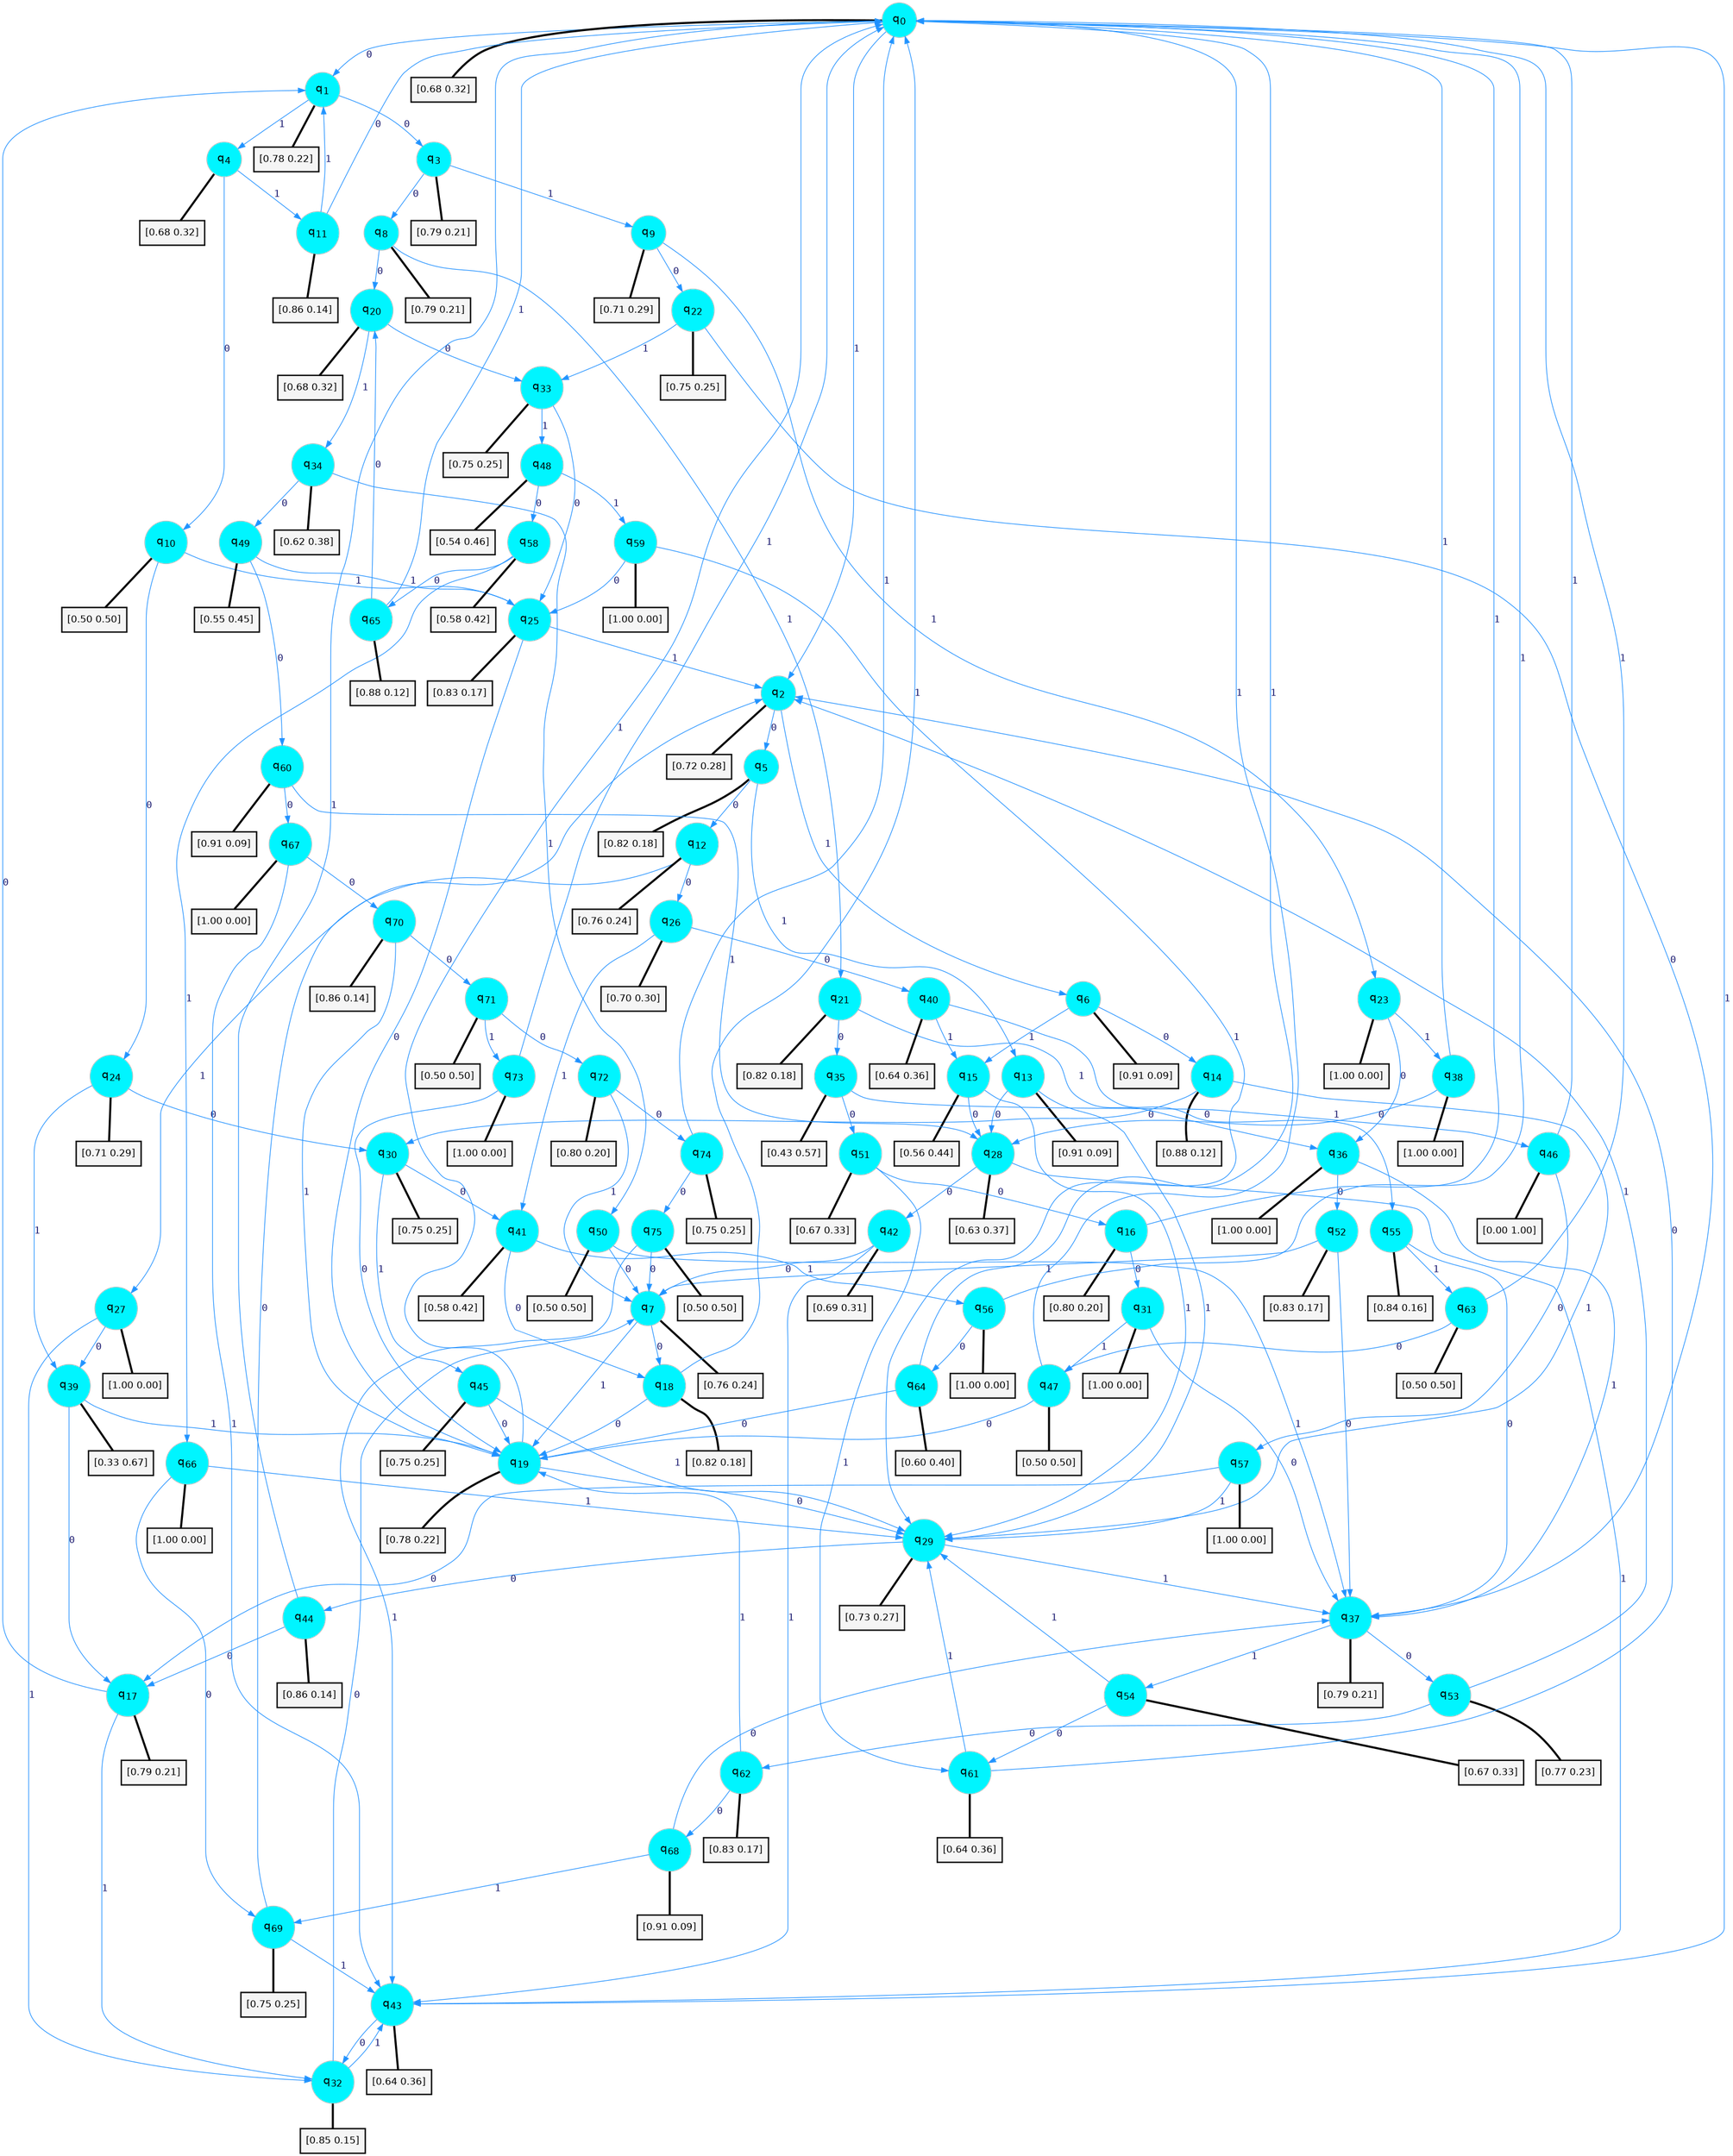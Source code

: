 digraph G {
graph [
bgcolor=transparent, dpi=300, rankdir=TD, size="40,25"];
node [
color=gray, fillcolor=turquoise1, fontcolor=black, fontname=Helvetica, fontsize=16, fontweight=bold, shape=circle, style=filled];
edge [
arrowsize=1, color=dodgerblue1, fontcolor=midnightblue, fontname=courier, fontweight=bold, penwidth=1, style=solid, weight=20];
0[label=<q<SUB>0</SUB>>];
1[label=<q<SUB>1</SUB>>];
2[label=<q<SUB>2</SUB>>];
3[label=<q<SUB>3</SUB>>];
4[label=<q<SUB>4</SUB>>];
5[label=<q<SUB>5</SUB>>];
6[label=<q<SUB>6</SUB>>];
7[label=<q<SUB>7</SUB>>];
8[label=<q<SUB>8</SUB>>];
9[label=<q<SUB>9</SUB>>];
10[label=<q<SUB>10</SUB>>];
11[label=<q<SUB>11</SUB>>];
12[label=<q<SUB>12</SUB>>];
13[label=<q<SUB>13</SUB>>];
14[label=<q<SUB>14</SUB>>];
15[label=<q<SUB>15</SUB>>];
16[label=<q<SUB>16</SUB>>];
17[label=<q<SUB>17</SUB>>];
18[label=<q<SUB>18</SUB>>];
19[label=<q<SUB>19</SUB>>];
20[label=<q<SUB>20</SUB>>];
21[label=<q<SUB>21</SUB>>];
22[label=<q<SUB>22</SUB>>];
23[label=<q<SUB>23</SUB>>];
24[label=<q<SUB>24</SUB>>];
25[label=<q<SUB>25</SUB>>];
26[label=<q<SUB>26</SUB>>];
27[label=<q<SUB>27</SUB>>];
28[label=<q<SUB>28</SUB>>];
29[label=<q<SUB>29</SUB>>];
30[label=<q<SUB>30</SUB>>];
31[label=<q<SUB>31</SUB>>];
32[label=<q<SUB>32</SUB>>];
33[label=<q<SUB>33</SUB>>];
34[label=<q<SUB>34</SUB>>];
35[label=<q<SUB>35</SUB>>];
36[label=<q<SUB>36</SUB>>];
37[label=<q<SUB>37</SUB>>];
38[label=<q<SUB>38</SUB>>];
39[label=<q<SUB>39</SUB>>];
40[label=<q<SUB>40</SUB>>];
41[label=<q<SUB>41</SUB>>];
42[label=<q<SUB>42</SUB>>];
43[label=<q<SUB>43</SUB>>];
44[label=<q<SUB>44</SUB>>];
45[label=<q<SUB>45</SUB>>];
46[label=<q<SUB>46</SUB>>];
47[label=<q<SUB>47</SUB>>];
48[label=<q<SUB>48</SUB>>];
49[label=<q<SUB>49</SUB>>];
50[label=<q<SUB>50</SUB>>];
51[label=<q<SUB>51</SUB>>];
52[label=<q<SUB>52</SUB>>];
53[label=<q<SUB>53</SUB>>];
54[label=<q<SUB>54</SUB>>];
55[label=<q<SUB>55</SUB>>];
56[label=<q<SUB>56</SUB>>];
57[label=<q<SUB>57</SUB>>];
58[label=<q<SUB>58</SUB>>];
59[label=<q<SUB>59</SUB>>];
60[label=<q<SUB>60</SUB>>];
61[label=<q<SUB>61</SUB>>];
62[label=<q<SUB>62</SUB>>];
63[label=<q<SUB>63</SUB>>];
64[label=<q<SUB>64</SUB>>];
65[label=<q<SUB>65</SUB>>];
66[label=<q<SUB>66</SUB>>];
67[label=<q<SUB>67</SUB>>];
68[label=<q<SUB>68</SUB>>];
69[label=<q<SUB>69</SUB>>];
70[label=<q<SUB>70</SUB>>];
71[label=<q<SUB>71</SUB>>];
72[label=<q<SUB>72</SUB>>];
73[label=<q<SUB>73</SUB>>];
74[label=<q<SUB>74</SUB>>];
75[label=<q<SUB>75</SUB>>];
76[label="[0.68 0.32]", shape=box,fontcolor=black, fontname=Helvetica, fontsize=14, penwidth=2, fillcolor=whitesmoke,color=black];
77[label="[0.78 0.22]", shape=box,fontcolor=black, fontname=Helvetica, fontsize=14, penwidth=2, fillcolor=whitesmoke,color=black];
78[label="[0.72 0.28]", shape=box,fontcolor=black, fontname=Helvetica, fontsize=14, penwidth=2, fillcolor=whitesmoke,color=black];
79[label="[0.79 0.21]", shape=box,fontcolor=black, fontname=Helvetica, fontsize=14, penwidth=2, fillcolor=whitesmoke,color=black];
80[label="[0.68 0.32]", shape=box,fontcolor=black, fontname=Helvetica, fontsize=14, penwidth=2, fillcolor=whitesmoke,color=black];
81[label="[0.82 0.18]", shape=box,fontcolor=black, fontname=Helvetica, fontsize=14, penwidth=2, fillcolor=whitesmoke,color=black];
82[label="[0.91 0.09]", shape=box,fontcolor=black, fontname=Helvetica, fontsize=14, penwidth=2, fillcolor=whitesmoke,color=black];
83[label="[0.76 0.24]", shape=box,fontcolor=black, fontname=Helvetica, fontsize=14, penwidth=2, fillcolor=whitesmoke,color=black];
84[label="[0.79 0.21]", shape=box,fontcolor=black, fontname=Helvetica, fontsize=14, penwidth=2, fillcolor=whitesmoke,color=black];
85[label="[0.71 0.29]", shape=box,fontcolor=black, fontname=Helvetica, fontsize=14, penwidth=2, fillcolor=whitesmoke,color=black];
86[label="[0.50 0.50]", shape=box,fontcolor=black, fontname=Helvetica, fontsize=14, penwidth=2, fillcolor=whitesmoke,color=black];
87[label="[0.86 0.14]", shape=box,fontcolor=black, fontname=Helvetica, fontsize=14, penwidth=2, fillcolor=whitesmoke,color=black];
88[label="[0.76 0.24]", shape=box,fontcolor=black, fontname=Helvetica, fontsize=14, penwidth=2, fillcolor=whitesmoke,color=black];
89[label="[0.91 0.09]", shape=box,fontcolor=black, fontname=Helvetica, fontsize=14, penwidth=2, fillcolor=whitesmoke,color=black];
90[label="[0.88 0.12]", shape=box,fontcolor=black, fontname=Helvetica, fontsize=14, penwidth=2, fillcolor=whitesmoke,color=black];
91[label="[0.56 0.44]", shape=box,fontcolor=black, fontname=Helvetica, fontsize=14, penwidth=2, fillcolor=whitesmoke,color=black];
92[label="[0.80 0.20]", shape=box,fontcolor=black, fontname=Helvetica, fontsize=14, penwidth=2, fillcolor=whitesmoke,color=black];
93[label="[0.79 0.21]", shape=box,fontcolor=black, fontname=Helvetica, fontsize=14, penwidth=2, fillcolor=whitesmoke,color=black];
94[label="[0.82 0.18]", shape=box,fontcolor=black, fontname=Helvetica, fontsize=14, penwidth=2, fillcolor=whitesmoke,color=black];
95[label="[0.78 0.22]", shape=box,fontcolor=black, fontname=Helvetica, fontsize=14, penwidth=2, fillcolor=whitesmoke,color=black];
96[label="[0.68 0.32]", shape=box,fontcolor=black, fontname=Helvetica, fontsize=14, penwidth=2, fillcolor=whitesmoke,color=black];
97[label="[0.82 0.18]", shape=box,fontcolor=black, fontname=Helvetica, fontsize=14, penwidth=2, fillcolor=whitesmoke,color=black];
98[label="[0.75 0.25]", shape=box,fontcolor=black, fontname=Helvetica, fontsize=14, penwidth=2, fillcolor=whitesmoke,color=black];
99[label="[1.00 0.00]", shape=box,fontcolor=black, fontname=Helvetica, fontsize=14, penwidth=2, fillcolor=whitesmoke,color=black];
100[label="[0.71 0.29]", shape=box,fontcolor=black, fontname=Helvetica, fontsize=14, penwidth=2, fillcolor=whitesmoke,color=black];
101[label="[0.83 0.17]", shape=box,fontcolor=black, fontname=Helvetica, fontsize=14, penwidth=2, fillcolor=whitesmoke,color=black];
102[label="[0.70 0.30]", shape=box,fontcolor=black, fontname=Helvetica, fontsize=14, penwidth=2, fillcolor=whitesmoke,color=black];
103[label="[1.00 0.00]", shape=box,fontcolor=black, fontname=Helvetica, fontsize=14, penwidth=2, fillcolor=whitesmoke,color=black];
104[label="[0.63 0.37]", shape=box,fontcolor=black, fontname=Helvetica, fontsize=14, penwidth=2, fillcolor=whitesmoke,color=black];
105[label="[0.73 0.27]", shape=box,fontcolor=black, fontname=Helvetica, fontsize=14, penwidth=2, fillcolor=whitesmoke,color=black];
106[label="[0.75 0.25]", shape=box,fontcolor=black, fontname=Helvetica, fontsize=14, penwidth=2, fillcolor=whitesmoke,color=black];
107[label="[1.00 0.00]", shape=box,fontcolor=black, fontname=Helvetica, fontsize=14, penwidth=2, fillcolor=whitesmoke,color=black];
108[label="[0.85 0.15]", shape=box,fontcolor=black, fontname=Helvetica, fontsize=14, penwidth=2, fillcolor=whitesmoke,color=black];
109[label="[0.75 0.25]", shape=box,fontcolor=black, fontname=Helvetica, fontsize=14, penwidth=2, fillcolor=whitesmoke,color=black];
110[label="[0.62 0.38]", shape=box,fontcolor=black, fontname=Helvetica, fontsize=14, penwidth=2, fillcolor=whitesmoke,color=black];
111[label="[0.43 0.57]", shape=box,fontcolor=black, fontname=Helvetica, fontsize=14, penwidth=2, fillcolor=whitesmoke,color=black];
112[label="[1.00 0.00]", shape=box,fontcolor=black, fontname=Helvetica, fontsize=14, penwidth=2, fillcolor=whitesmoke,color=black];
113[label="[0.79 0.21]", shape=box,fontcolor=black, fontname=Helvetica, fontsize=14, penwidth=2, fillcolor=whitesmoke,color=black];
114[label="[1.00 0.00]", shape=box,fontcolor=black, fontname=Helvetica, fontsize=14, penwidth=2, fillcolor=whitesmoke,color=black];
115[label="[0.33 0.67]", shape=box,fontcolor=black, fontname=Helvetica, fontsize=14, penwidth=2, fillcolor=whitesmoke,color=black];
116[label="[0.64 0.36]", shape=box,fontcolor=black, fontname=Helvetica, fontsize=14, penwidth=2, fillcolor=whitesmoke,color=black];
117[label="[0.58 0.42]", shape=box,fontcolor=black, fontname=Helvetica, fontsize=14, penwidth=2, fillcolor=whitesmoke,color=black];
118[label="[0.69 0.31]", shape=box,fontcolor=black, fontname=Helvetica, fontsize=14, penwidth=2, fillcolor=whitesmoke,color=black];
119[label="[0.64 0.36]", shape=box,fontcolor=black, fontname=Helvetica, fontsize=14, penwidth=2, fillcolor=whitesmoke,color=black];
120[label="[0.86 0.14]", shape=box,fontcolor=black, fontname=Helvetica, fontsize=14, penwidth=2, fillcolor=whitesmoke,color=black];
121[label="[0.75 0.25]", shape=box,fontcolor=black, fontname=Helvetica, fontsize=14, penwidth=2, fillcolor=whitesmoke,color=black];
122[label="[0.00 1.00]", shape=box,fontcolor=black, fontname=Helvetica, fontsize=14, penwidth=2, fillcolor=whitesmoke,color=black];
123[label="[0.50 0.50]", shape=box,fontcolor=black, fontname=Helvetica, fontsize=14, penwidth=2, fillcolor=whitesmoke,color=black];
124[label="[0.54 0.46]", shape=box,fontcolor=black, fontname=Helvetica, fontsize=14, penwidth=2, fillcolor=whitesmoke,color=black];
125[label="[0.55 0.45]", shape=box,fontcolor=black, fontname=Helvetica, fontsize=14, penwidth=2, fillcolor=whitesmoke,color=black];
126[label="[0.50 0.50]", shape=box,fontcolor=black, fontname=Helvetica, fontsize=14, penwidth=2, fillcolor=whitesmoke,color=black];
127[label="[0.67 0.33]", shape=box,fontcolor=black, fontname=Helvetica, fontsize=14, penwidth=2, fillcolor=whitesmoke,color=black];
128[label="[0.83 0.17]", shape=box,fontcolor=black, fontname=Helvetica, fontsize=14, penwidth=2, fillcolor=whitesmoke,color=black];
129[label="[0.77 0.23]", shape=box,fontcolor=black, fontname=Helvetica, fontsize=14, penwidth=2, fillcolor=whitesmoke,color=black];
130[label="[0.67 0.33]", shape=box,fontcolor=black, fontname=Helvetica, fontsize=14, penwidth=2, fillcolor=whitesmoke,color=black];
131[label="[0.84 0.16]", shape=box,fontcolor=black, fontname=Helvetica, fontsize=14, penwidth=2, fillcolor=whitesmoke,color=black];
132[label="[1.00 0.00]", shape=box,fontcolor=black, fontname=Helvetica, fontsize=14, penwidth=2, fillcolor=whitesmoke,color=black];
133[label="[1.00 0.00]", shape=box,fontcolor=black, fontname=Helvetica, fontsize=14, penwidth=2, fillcolor=whitesmoke,color=black];
134[label="[0.58 0.42]", shape=box,fontcolor=black, fontname=Helvetica, fontsize=14, penwidth=2, fillcolor=whitesmoke,color=black];
135[label="[1.00 0.00]", shape=box,fontcolor=black, fontname=Helvetica, fontsize=14, penwidth=2, fillcolor=whitesmoke,color=black];
136[label="[0.91 0.09]", shape=box,fontcolor=black, fontname=Helvetica, fontsize=14, penwidth=2, fillcolor=whitesmoke,color=black];
137[label="[0.64 0.36]", shape=box,fontcolor=black, fontname=Helvetica, fontsize=14, penwidth=2, fillcolor=whitesmoke,color=black];
138[label="[0.83 0.17]", shape=box,fontcolor=black, fontname=Helvetica, fontsize=14, penwidth=2, fillcolor=whitesmoke,color=black];
139[label="[0.50 0.50]", shape=box,fontcolor=black, fontname=Helvetica, fontsize=14, penwidth=2, fillcolor=whitesmoke,color=black];
140[label="[0.60 0.40]", shape=box,fontcolor=black, fontname=Helvetica, fontsize=14, penwidth=2, fillcolor=whitesmoke,color=black];
141[label="[0.88 0.12]", shape=box,fontcolor=black, fontname=Helvetica, fontsize=14, penwidth=2, fillcolor=whitesmoke,color=black];
142[label="[1.00 0.00]", shape=box,fontcolor=black, fontname=Helvetica, fontsize=14, penwidth=2, fillcolor=whitesmoke,color=black];
143[label="[1.00 0.00]", shape=box,fontcolor=black, fontname=Helvetica, fontsize=14, penwidth=2, fillcolor=whitesmoke,color=black];
144[label="[0.91 0.09]", shape=box,fontcolor=black, fontname=Helvetica, fontsize=14, penwidth=2, fillcolor=whitesmoke,color=black];
145[label="[0.75 0.25]", shape=box,fontcolor=black, fontname=Helvetica, fontsize=14, penwidth=2, fillcolor=whitesmoke,color=black];
146[label="[0.86 0.14]", shape=box,fontcolor=black, fontname=Helvetica, fontsize=14, penwidth=2, fillcolor=whitesmoke,color=black];
147[label="[0.50 0.50]", shape=box,fontcolor=black, fontname=Helvetica, fontsize=14, penwidth=2, fillcolor=whitesmoke,color=black];
148[label="[0.80 0.20]", shape=box,fontcolor=black, fontname=Helvetica, fontsize=14, penwidth=2, fillcolor=whitesmoke,color=black];
149[label="[1.00 0.00]", shape=box,fontcolor=black, fontname=Helvetica, fontsize=14, penwidth=2, fillcolor=whitesmoke,color=black];
150[label="[0.75 0.25]", shape=box,fontcolor=black, fontname=Helvetica, fontsize=14, penwidth=2, fillcolor=whitesmoke,color=black];
151[label="[0.50 0.50]", shape=box,fontcolor=black, fontname=Helvetica, fontsize=14, penwidth=2, fillcolor=whitesmoke,color=black];
0->1 [label=0];
0->2 [label=1];
0->76 [arrowhead=none, penwidth=3,color=black];
1->3 [label=0];
1->4 [label=1];
1->77 [arrowhead=none, penwidth=3,color=black];
2->5 [label=0];
2->6 [label=1];
2->78 [arrowhead=none, penwidth=3,color=black];
3->8 [label=0];
3->9 [label=1];
3->79 [arrowhead=none, penwidth=3,color=black];
4->10 [label=0];
4->11 [label=1];
4->80 [arrowhead=none, penwidth=3,color=black];
5->12 [label=0];
5->13 [label=1];
5->81 [arrowhead=none, penwidth=3,color=black];
6->14 [label=0];
6->15 [label=1];
6->82 [arrowhead=none, penwidth=3,color=black];
7->18 [label=0];
7->19 [label=1];
7->83 [arrowhead=none, penwidth=3,color=black];
8->20 [label=0];
8->21 [label=1];
8->84 [arrowhead=none, penwidth=3,color=black];
9->22 [label=0];
9->23 [label=1];
9->85 [arrowhead=none, penwidth=3,color=black];
10->24 [label=0];
10->25 [label=1];
10->86 [arrowhead=none, penwidth=3,color=black];
11->0 [label=0];
11->1 [label=1];
11->87 [arrowhead=none, penwidth=3,color=black];
12->26 [label=0];
12->27 [label=1];
12->88 [arrowhead=none, penwidth=3,color=black];
13->28 [label=0];
13->29 [label=1];
13->89 [arrowhead=none, penwidth=3,color=black];
14->30 [label=0];
14->29 [label=1];
14->90 [arrowhead=none, penwidth=3,color=black];
15->28 [label=0];
15->29 [label=1];
15->91 [arrowhead=none, penwidth=3,color=black];
16->31 [label=0];
16->0 [label=1];
16->92 [arrowhead=none, penwidth=3,color=black];
17->1 [label=0];
17->32 [label=1];
17->93 [arrowhead=none, penwidth=3,color=black];
18->19 [label=0];
18->0 [label=1];
18->94 [arrowhead=none, penwidth=3,color=black];
19->29 [label=0];
19->0 [label=1];
19->95 [arrowhead=none, penwidth=3,color=black];
20->33 [label=0];
20->34 [label=1];
20->96 [arrowhead=none, penwidth=3,color=black];
21->35 [label=0];
21->36 [label=1];
21->97 [arrowhead=none, penwidth=3,color=black];
22->37 [label=0];
22->33 [label=1];
22->98 [arrowhead=none, penwidth=3,color=black];
23->36 [label=0];
23->38 [label=1];
23->99 [arrowhead=none, penwidth=3,color=black];
24->30 [label=0];
24->39 [label=1];
24->100 [arrowhead=none, penwidth=3,color=black];
25->19 [label=0];
25->2 [label=1];
25->101 [arrowhead=none, penwidth=3,color=black];
26->40 [label=0];
26->41 [label=1];
26->102 [arrowhead=none, penwidth=3,color=black];
27->39 [label=0];
27->32 [label=1];
27->103 [arrowhead=none, penwidth=3,color=black];
28->42 [label=0];
28->43 [label=1];
28->104 [arrowhead=none, penwidth=3,color=black];
29->44 [label=0];
29->37 [label=1];
29->105 [arrowhead=none, penwidth=3,color=black];
30->41 [label=0];
30->45 [label=1];
30->106 [arrowhead=none, penwidth=3,color=black];
31->37 [label=0];
31->47 [label=1];
31->107 [arrowhead=none, penwidth=3,color=black];
32->7 [label=0];
32->43 [label=1];
32->108 [arrowhead=none, penwidth=3,color=black];
33->25 [label=0];
33->48 [label=1];
33->109 [arrowhead=none, penwidth=3,color=black];
34->49 [label=0];
34->50 [label=1];
34->110 [arrowhead=none, penwidth=3,color=black];
35->51 [label=0];
35->46 [label=1];
35->111 [arrowhead=none, penwidth=3,color=black];
36->52 [label=0];
36->37 [label=1];
36->112 [arrowhead=none, penwidth=3,color=black];
37->53 [label=0];
37->54 [label=1];
37->113 [arrowhead=none, penwidth=3,color=black];
38->28 [label=0];
38->0 [label=1];
38->114 [arrowhead=none, penwidth=3,color=black];
39->17 [label=0];
39->19 [label=1];
39->115 [arrowhead=none, penwidth=3,color=black];
40->55 [label=0];
40->15 [label=1];
40->116 [arrowhead=none, penwidth=3,color=black];
41->18 [label=0];
41->56 [label=1];
41->117 [arrowhead=none, penwidth=3,color=black];
42->7 [label=0];
42->43 [label=1];
42->118 [arrowhead=none, penwidth=3,color=black];
43->32 [label=0];
43->0 [label=1];
43->119 [arrowhead=none, penwidth=3,color=black];
44->17 [label=0];
44->0 [label=1];
44->120 [arrowhead=none, penwidth=3,color=black];
45->19 [label=0];
45->29 [label=1];
45->121 [arrowhead=none, penwidth=3,color=black];
46->57 [label=0];
46->0 [label=1];
46->122 [arrowhead=none, penwidth=3,color=black];
47->19 [label=0];
47->0 [label=1];
47->123 [arrowhead=none, penwidth=3,color=black];
48->58 [label=0];
48->59 [label=1];
48->124 [arrowhead=none, penwidth=3,color=black];
49->60 [label=0];
49->25 [label=1];
49->125 [arrowhead=none, penwidth=3,color=black];
50->7 [label=0];
50->37 [label=1];
50->126 [arrowhead=none, penwidth=3,color=black];
51->16 [label=0];
51->61 [label=1];
51->127 [arrowhead=none, penwidth=3,color=black];
52->37 [label=0];
52->7 [label=1];
52->128 [arrowhead=none, penwidth=3,color=black];
53->62 [label=0];
53->2 [label=1];
53->129 [arrowhead=none, penwidth=3,color=black];
54->61 [label=0];
54->29 [label=1];
54->130 [arrowhead=none, penwidth=3,color=black];
55->37 [label=0];
55->63 [label=1];
55->131 [arrowhead=none, penwidth=3,color=black];
56->64 [label=0];
56->0 [label=1];
56->132 [arrowhead=none, penwidth=3,color=black];
57->17 [label=0];
57->29 [label=1];
57->133 [arrowhead=none, penwidth=3,color=black];
58->65 [label=0];
58->66 [label=1];
58->134 [arrowhead=none, penwidth=3,color=black];
59->25 [label=0];
59->29 [label=1];
59->135 [arrowhead=none, penwidth=3,color=black];
60->67 [label=0];
60->28 [label=1];
60->136 [arrowhead=none, penwidth=3,color=black];
61->2 [label=0];
61->29 [label=1];
61->137 [arrowhead=none, penwidth=3,color=black];
62->68 [label=0];
62->19 [label=1];
62->138 [arrowhead=none, penwidth=3,color=black];
63->47 [label=0];
63->0 [label=1];
63->139 [arrowhead=none, penwidth=3,color=black];
64->19 [label=0];
64->0 [label=1];
64->140 [arrowhead=none, penwidth=3,color=black];
65->20 [label=0];
65->0 [label=1];
65->141 [arrowhead=none, penwidth=3,color=black];
66->69 [label=0];
66->29 [label=1];
66->142 [arrowhead=none, penwidth=3,color=black];
67->70 [label=0];
67->43 [label=1];
67->143 [arrowhead=none, penwidth=3,color=black];
68->37 [label=0];
68->69 [label=1];
68->144 [arrowhead=none, penwidth=3,color=black];
69->2 [label=0];
69->43 [label=1];
69->145 [arrowhead=none, penwidth=3,color=black];
70->71 [label=0];
70->19 [label=1];
70->146 [arrowhead=none, penwidth=3,color=black];
71->72 [label=0];
71->73 [label=1];
71->147 [arrowhead=none, penwidth=3,color=black];
72->74 [label=0];
72->7 [label=1];
72->148 [arrowhead=none, penwidth=3,color=black];
73->19 [label=0];
73->0 [label=1];
73->149 [arrowhead=none, penwidth=3,color=black];
74->75 [label=0];
74->0 [label=1];
74->150 [arrowhead=none, penwidth=3,color=black];
75->7 [label=0];
75->43 [label=1];
75->151 [arrowhead=none, penwidth=3,color=black];
}
